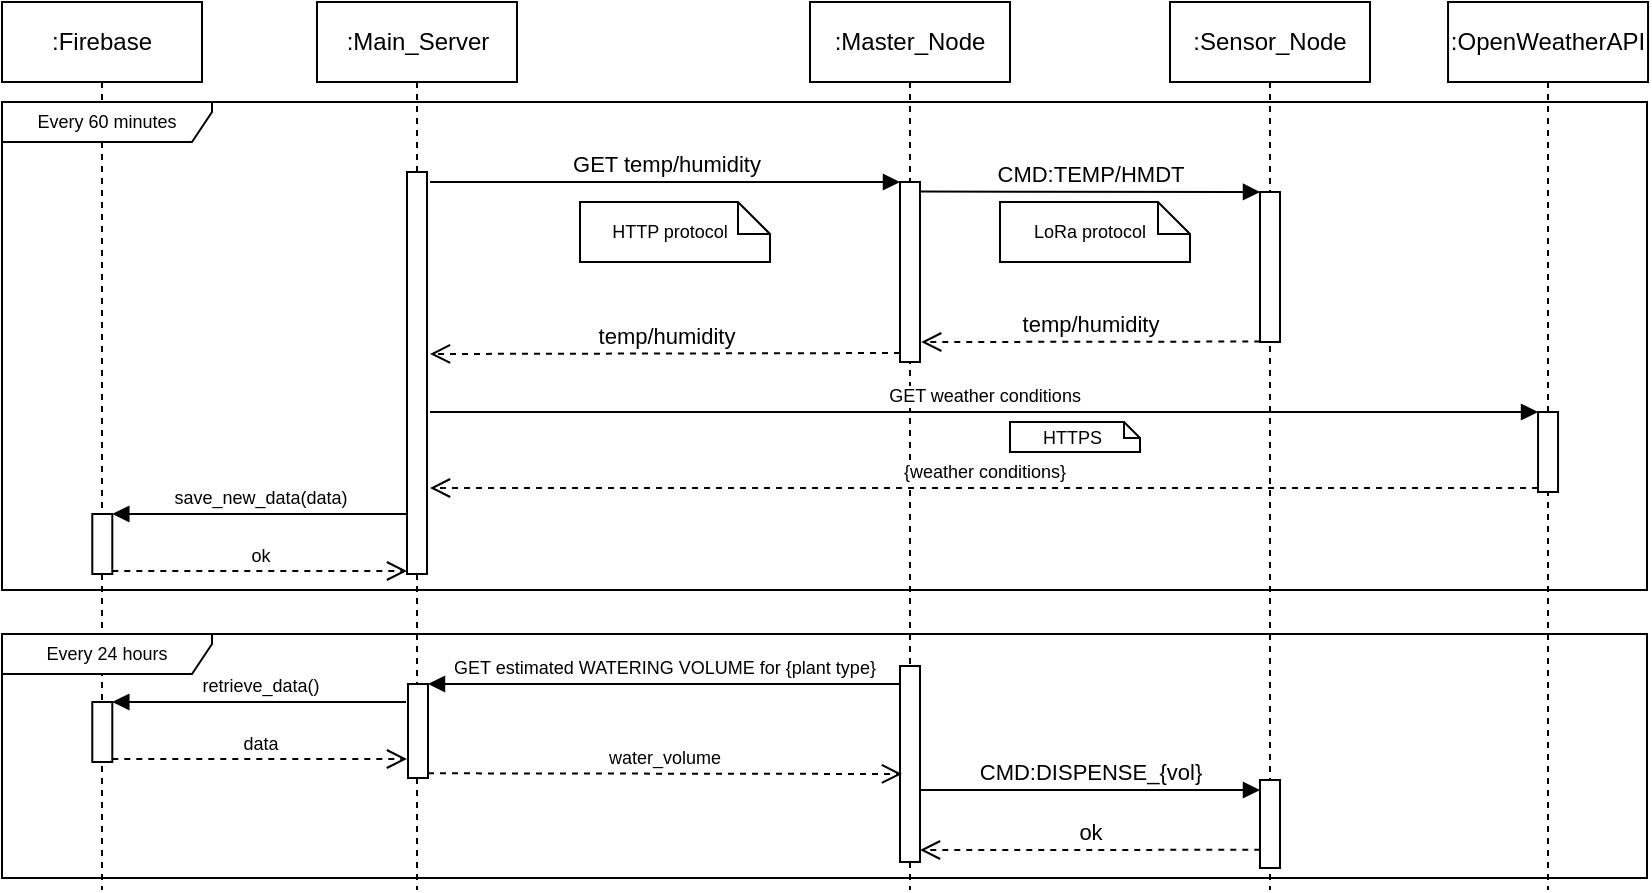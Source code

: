<mxfile version="14.1.8" type="device"><diagram id="ezVWQf1yFrIKMRCGe3VE" name="Page-1"><mxGraphModel dx="3560" dy="2020" grid="0" gridSize="2" guides="1" tooltips="1" connect="1" arrows="1" fold="1" page="0" pageScale="1" pageWidth="827" pageHeight="583" background="none" math="0" shadow="0"><root><mxCell id="0"/><mxCell id="1" parent="0"/><mxCell id="lA2GbcfvfEjX4tE7WIPx-102" value=":Firebase" style="shape=umlLifeline;perimeter=lifelinePerimeter;whiteSpace=wrap;html=1;container=1;collapsible=0;recursiveResize=0;outlineConnect=0;" parent="1" vertex="1"><mxGeometry x="-4" y="690" width="100" height="444" as="geometry"/></mxCell><mxCell id="lA2GbcfvfEjX4tE7WIPx-105" value="" style="html=1;points=[];perimeter=orthogonalPerimeter;fontSize=9;" parent="lA2GbcfvfEjX4tE7WIPx-102" vertex="1"><mxGeometry x="45.15" y="256" width="10" height="30" as="geometry"/></mxCell><mxCell id="lA2GbcfvfEjX4tE7WIPx-106" value="save_new_data(data)" style="html=1;verticalAlign=bottom;endArrow=block;entryX=1;entryY=0;fillColor=#FFD966;fontSize=9;" parent="lA2GbcfvfEjX4tE7WIPx-102" target="lA2GbcfvfEjX4tE7WIPx-105" edge="1"><mxGeometry relative="1" as="geometry"><mxPoint x="202" y="256" as="sourcePoint"/></mxGeometry></mxCell><mxCell id="lA2GbcfvfEjX4tE7WIPx-108" value="" style="html=1;points=[];perimeter=orthogonalPerimeter;fontSize=9;" parent="lA2GbcfvfEjX4tE7WIPx-102" vertex="1"><mxGeometry x="45.15" y="350" width="10" height="30" as="geometry"/></mxCell><mxCell id="lA2GbcfvfEjX4tE7WIPx-109" value="retrieve_data()" style="html=1;verticalAlign=bottom;endArrow=block;entryX=1;entryY=0;fillColor=#FFD966;fontSize=9;" parent="lA2GbcfvfEjX4tE7WIPx-102" target="lA2GbcfvfEjX4tE7WIPx-108" edge="1"><mxGeometry relative="1" as="geometry"><mxPoint x="202" y="350" as="sourcePoint"/></mxGeometry></mxCell><mxCell id="lA2GbcfvfEjX4tE7WIPx-110" value="data" style="html=1;verticalAlign=bottom;endArrow=open;dashed=1;endSize=8;exitX=1;exitY=0.95;fillColor=#FFD966;fontSize=9;" parent="lA2GbcfvfEjX4tE7WIPx-102" source="lA2GbcfvfEjX4tE7WIPx-108" edge="1"><mxGeometry relative="1" as="geometry"><mxPoint x="202.5" y="378.5" as="targetPoint"/></mxGeometry></mxCell><mxCell id="lA2GbcfvfEjX4tE7WIPx-47" value=":Sensor_Node" style="shape=umlLifeline;perimeter=lifelinePerimeter;whiteSpace=wrap;html=1;container=1;collapsible=0;recursiveResize=0;outlineConnect=0;" parent="1" vertex="1"><mxGeometry x="580" y="690" width="100" height="444" as="geometry"/></mxCell><mxCell id="lA2GbcfvfEjX4tE7WIPx-55" value="" style="html=1;points=[];perimeter=orthogonalPerimeter;" parent="lA2GbcfvfEjX4tE7WIPx-47" vertex="1"><mxGeometry x="45" y="95" width="10" height="75" as="geometry"/></mxCell><mxCell id="lA2GbcfvfEjX4tE7WIPx-87" value="" style="html=1;points=[];perimeter=orthogonalPerimeter;" parent="lA2GbcfvfEjX4tE7WIPx-47" vertex="1"><mxGeometry x="45" y="389" width="10" height="44" as="geometry"/></mxCell><mxCell id="lA2GbcfvfEjX4tE7WIPx-48" value=":Master_Node" style="shape=umlLifeline;perimeter=lifelinePerimeter;whiteSpace=wrap;html=1;container=1;collapsible=0;recursiveResize=0;outlineConnect=0;" parent="1" vertex="1"><mxGeometry x="400" y="690" width="100" height="444" as="geometry"/></mxCell><mxCell id="lA2GbcfvfEjX4tE7WIPx-51" value="" style="html=1;points=[];perimeter=orthogonalPerimeter;" parent="lA2GbcfvfEjX4tE7WIPx-48" vertex="1"><mxGeometry x="45" y="90" width="10" height="90" as="geometry"/></mxCell><mxCell id="lA2GbcfvfEjX4tE7WIPx-83" value="" style="html=1;points=[];perimeter=orthogonalPerimeter;fontSize=9;" parent="lA2GbcfvfEjX4tE7WIPx-48" vertex="1"><mxGeometry x="45" y="332" width="10" height="98" as="geometry"/></mxCell><mxCell id="lA2GbcfvfEjX4tE7WIPx-49" value=":Main_Server" style="shape=umlLifeline;perimeter=lifelinePerimeter;whiteSpace=wrap;html=1;container=1;collapsible=0;recursiveResize=0;outlineConnect=0;" parent="1" vertex="1"><mxGeometry x="153.5" y="690" width="100" height="444" as="geometry"/></mxCell><mxCell id="lA2GbcfvfEjX4tE7WIPx-77" value="" style="html=1;points=[];perimeter=orthogonalPerimeter;" parent="lA2GbcfvfEjX4tE7WIPx-49" vertex="1"><mxGeometry x="45" y="85" width="10" height="201" as="geometry"/></mxCell><mxCell id="lA2GbcfvfEjX4tE7WIPx-84" value="" style="html=1;points=[];perimeter=orthogonalPerimeter;fontSize=9;" parent="lA2GbcfvfEjX4tE7WIPx-49" vertex="1"><mxGeometry x="45.5" y="341" width="10" height="47" as="geometry"/></mxCell><mxCell id="lA2GbcfvfEjX4tE7WIPx-52" value="GET temp/humidity" style="html=1;verticalAlign=bottom;endArrow=block;entryX=0;entryY=0;fillColor=#FFD966;" parent="1" target="lA2GbcfvfEjX4tE7WIPx-51" edge="1"><mxGeometry relative="1" as="geometry"><mxPoint x="210" y="780" as="sourcePoint"/></mxGeometry></mxCell><mxCell id="lA2GbcfvfEjX4tE7WIPx-53" value="temp/humidity" style="html=1;verticalAlign=bottom;endArrow=open;dashed=1;endSize=8;exitX=0;exitY=0.95;fillColor=#FFD966;" parent="1" source="lA2GbcfvfEjX4tE7WIPx-51" edge="1"><mxGeometry relative="1" as="geometry"><mxPoint x="210" y="866" as="targetPoint"/></mxGeometry></mxCell><mxCell id="lA2GbcfvfEjX4tE7WIPx-57" value="temp/humidity" style="html=1;verticalAlign=bottom;endArrow=open;dashed=1;endSize=8;exitX=0.014;exitY=0.997;fillColor=#FFD966;entryX=1.06;entryY=0.889;entryDx=0;entryDy=0;entryPerimeter=0;exitDx=0;exitDy=0;exitPerimeter=0;" parent="1" source="lA2GbcfvfEjX4tE7WIPx-55" target="lA2GbcfvfEjX4tE7WIPx-51" edge="1"><mxGeometry relative="1" as="geometry"><mxPoint x="555" y="861" as="targetPoint"/></mxGeometry></mxCell><mxCell id="lA2GbcfvfEjX4tE7WIPx-56" value="CMD:TEMP/HMDT" style="html=1;verticalAlign=bottom;endArrow=block;entryX=0;entryY=0;fillColor=#FFD966;exitX=0.945;exitY=0.053;exitDx=0;exitDy=0;exitPerimeter=0;" parent="1" source="lA2GbcfvfEjX4tE7WIPx-51" target="lA2GbcfvfEjX4tE7WIPx-55" edge="1"><mxGeometry relative="1" as="geometry"><mxPoint x="460" y="785" as="sourcePoint"/></mxGeometry></mxCell><mxCell id="lA2GbcfvfEjX4tE7WIPx-65" value="" style="shape=note2;boundedLbl=1;whiteSpace=wrap;html=1;size=16;verticalAlign=top;align=center;" parent="1" vertex="1"><mxGeometry x="495" y="790" width="95" height="30" as="geometry"/></mxCell><mxCell id="lA2GbcfvfEjX4tE7WIPx-66" value="LoRa protocol&#10;" style="text;align=center;fontStyle=0;verticalAlign=middle;spacingLeft=3;spacingRight=3;strokeColor=none;rotatable=0;points=[[0,0.5],[1,0.5]];portConstraint=eastwest;fontSize=9;" parent="1" vertex="1"><mxGeometry x="500" y="805" width="80" height="10" as="geometry"/></mxCell><mxCell id="lA2GbcfvfEjX4tE7WIPx-68" value="" style="shape=note2;boundedLbl=1;whiteSpace=wrap;html=1;size=16;verticalAlign=top;align=center;" parent="1" vertex="1"><mxGeometry x="285" y="790" width="95" height="30" as="geometry"/></mxCell><mxCell id="lA2GbcfvfEjX4tE7WIPx-69" value="HTTP protocol&#10;" style="text;align=center;fontStyle=0;verticalAlign=middle;spacingLeft=3;spacingRight=3;strokeColor=none;rotatable=0;points=[[0,0.5],[1,0.5]];portConstraint=eastwest;fontSize=9;" parent="1" vertex="1"><mxGeometry x="290" y="805" width="80" height="10" as="geometry"/></mxCell><mxCell id="lA2GbcfvfEjX4tE7WIPx-70" value=":OpenWeatherAPI" style="shape=umlLifeline;perimeter=lifelinePerimeter;whiteSpace=wrap;html=1;container=1;collapsible=0;recursiveResize=0;outlineConnect=0;" parent="1" vertex="1"><mxGeometry x="719.02" y="690" width="100" height="444" as="geometry"/></mxCell><mxCell id="lA2GbcfvfEjX4tE7WIPx-72" value="" style="html=1;points=[];perimeter=orthogonalPerimeter;fontSize=9;" parent="lA2GbcfvfEjX4tE7WIPx-70" vertex="1"><mxGeometry x="45" y="205" width="10" height="40" as="geometry"/></mxCell><mxCell id="lA2GbcfvfEjX4tE7WIPx-73" value="GET weather conditions" style="html=1;verticalAlign=bottom;endArrow=block;entryX=0;entryY=0;fillColor=#FFD966;fontSize=9;" parent="1" target="lA2GbcfvfEjX4tE7WIPx-72" edge="1"><mxGeometry relative="1" as="geometry"><mxPoint x="210" y="895" as="sourcePoint"/></mxGeometry></mxCell><mxCell id="lA2GbcfvfEjX4tE7WIPx-74" value="{weather conditions}" style="html=1;verticalAlign=bottom;endArrow=open;dashed=1;endSize=8;exitX=0;exitY=0.95;fillColor=#FFD966;fontSize=9;" parent="1" source="lA2GbcfvfEjX4tE7WIPx-72" edge="1"><mxGeometry relative="1" as="geometry"><mxPoint x="210" y="933" as="targetPoint"/></mxGeometry></mxCell><mxCell id="lA2GbcfvfEjX4tE7WIPx-75" value="" style="shape=note2;boundedLbl=1;whiteSpace=wrap;html=1;size=8;verticalAlign=top;align=center;" parent="1" vertex="1"><mxGeometry x="500" y="900" width="65" height="15" as="geometry"/></mxCell><mxCell id="lA2GbcfvfEjX4tE7WIPx-76" value="HTTPS" style="text;align=center;fontStyle=0;verticalAlign=middle;spacingLeft=3;spacingRight=3;strokeColor=none;rotatable=0;points=[[0,0.5],[1,0.5]];portConstraint=eastwest;fontSize=9;" parent="1" vertex="1"><mxGeometry x="500" y="902.5" width="62.5" height="10" as="geometry"/></mxCell><mxCell id="lA2GbcfvfEjX4tE7WIPx-78" value="Every 60 minutes" style="shape=umlFrame;whiteSpace=wrap;html=1;fontSize=9;width=105;height=20;" parent="1" vertex="1"><mxGeometry x="-4" y="740" width="822.5" height="244" as="geometry"/></mxCell><mxCell id="lA2GbcfvfEjX4tE7WIPx-79" value="Every 24 hours" style="shape=umlFrame;whiteSpace=wrap;html=1;fontSize=9;width=105;height=20;" parent="1" vertex="1"><mxGeometry x="-4" y="1006" width="822.5" height="122" as="geometry"/></mxCell><mxCell id="lA2GbcfvfEjX4tE7WIPx-85" value="GET estimated WATERING VOLUME for {plant type}" style="html=1;verticalAlign=bottom;endArrow=block;entryX=1;entryY=0;fillColor=#FFD966;fontSize=9;" parent="1" target="lA2GbcfvfEjX4tE7WIPx-84" edge="1"><mxGeometry relative="1" as="geometry"><mxPoint x="445" y="1031" as="sourcePoint"/></mxGeometry></mxCell><mxCell id="lA2GbcfvfEjX4tE7WIPx-86" value="water_volume" style="html=1;verticalAlign=bottom;endArrow=open;dashed=1;endSize=8;exitX=1;exitY=0.95;fillColor=#FFD966;fontSize=9;" parent="1" source="lA2GbcfvfEjX4tE7WIPx-84" edge="1"><mxGeometry relative="1" as="geometry"><mxPoint x="446" y="1076" as="targetPoint"/></mxGeometry></mxCell><mxCell id="lA2GbcfvfEjX4tE7WIPx-89" value="CMD:DISPENSE_{vol}" style="html=1;verticalAlign=bottom;endArrow=block;entryX=0;entryY=0;fillColor=#FFD966;" parent="1" edge="1"><mxGeometry relative="1" as="geometry"><mxPoint x="455" y="1084" as="sourcePoint"/><mxPoint x="625" y="1084" as="targetPoint"/></mxGeometry></mxCell><mxCell id="lA2GbcfvfEjX4tE7WIPx-88" value="ok" style="html=1;verticalAlign=bottom;endArrow=open;dashed=1;endSize=8;exitX=0.014;exitY=0.997;fillColor=#FFD966;exitDx=0;exitDy=0;exitPerimeter=0;" parent="1" edge="1"><mxGeometry relative="1" as="geometry"><mxPoint x="455" y="1114" as="targetPoint"/><mxPoint x="625.14" y="1113.91" as="sourcePoint"/></mxGeometry></mxCell><mxCell id="lA2GbcfvfEjX4tE7WIPx-107" value="ok" style="html=1;verticalAlign=bottom;endArrow=open;dashed=1;endSize=8;exitX=1;exitY=0.95;fillColor=#FFD966;fontSize=9;" parent="1" source="lA2GbcfvfEjX4tE7WIPx-105" target="lA2GbcfvfEjX4tE7WIPx-77" edge="1"><mxGeometry relative="1" as="geometry"><mxPoint x="192" y="972" as="targetPoint"/></mxGeometry></mxCell></root></mxGraphModel></diagram></mxfile>